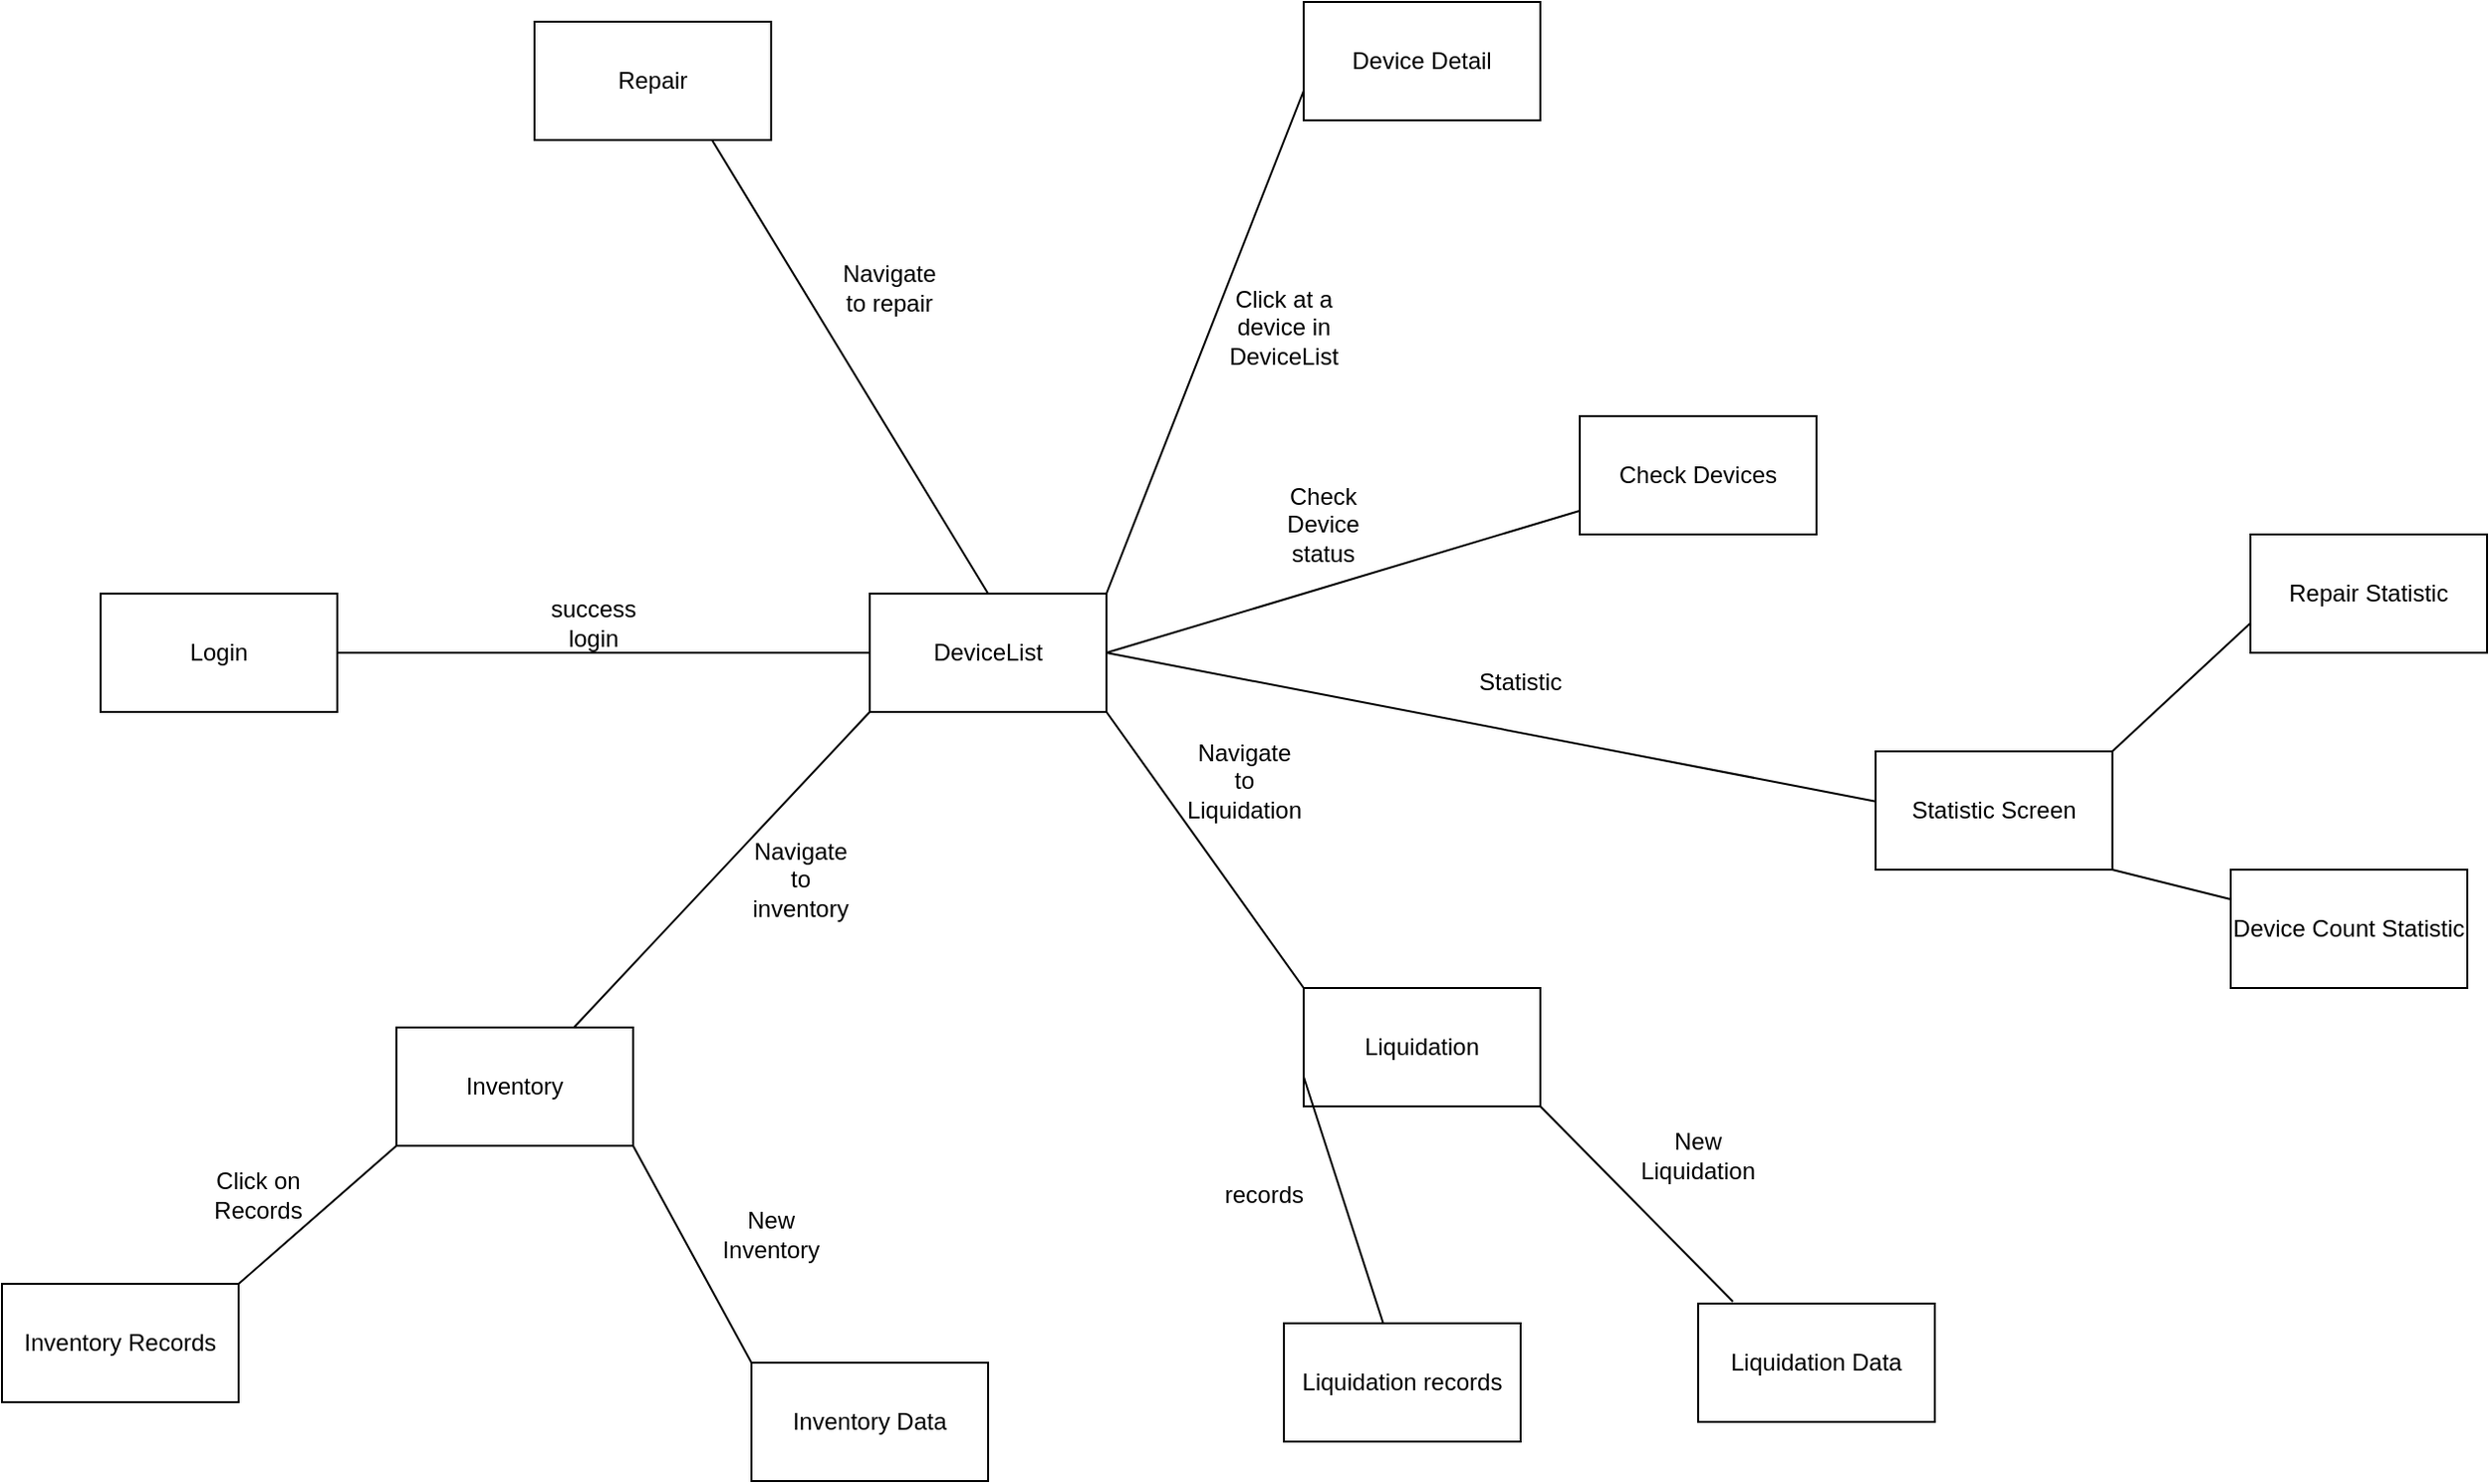<mxfile version="16.0.3" type="device"><diagram id="q_wka6amfM5qjxn90dOD" name="ScreenFlowDiagram"><mxGraphModel dx="1278" dy="1671" grid="1" gridSize="10" guides="1" tooltips="1" connect="1" arrows="1" fold="1" page="1" pageScale="1" pageWidth="850" pageHeight="1100" math="0" shadow="0"><root><mxCell id="0"/><mxCell id="1" parent="0"/><mxCell id="VtlkhCeMAb8sgrQyKUb2-1" value="Login" style="rounded=0;whiteSpace=wrap;html=1;" vertex="1" parent="1"><mxGeometry x="100" y="120" width="120" height="60" as="geometry"/></mxCell><mxCell id="VtlkhCeMAb8sgrQyKUb2-2" value="DeviceList" style="rounded=0;whiteSpace=wrap;html=1;" vertex="1" parent="1"><mxGeometry x="490" y="120" width="120" height="60" as="geometry"/></mxCell><mxCell id="VtlkhCeMAb8sgrQyKUb2-3" value="" style="endArrow=none;html=1;rounded=0;exitX=1;exitY=0.5;exitDx=0;exitDy=0;entryX=0;entryY=0.5;entryDx=0;entryDy=0;" edge="1" parent="1" source="VtlkhCeMAb8sgrQyKUb2-1" target="VtlkhCeMAb8sgrQyKUb2-2"><mxGeometry width="50" height="50" relative="1" as="geometry"><mxPoint x="400" y="320" as="sourcePoint"/><mxPoint x="450" y="270" as="targetPoint"/></mxGeometry></mxCell><mxCell id="VtlkhCeMAb8sgrQyKUb2-4" value="success login" style="text;html=1;strokeColor=none;fillColor=none;align=center;verticalAlign=middle;whiteSpace=wrap;rounded=0;" vertex="1" parent="1"><mxGeometry x="320" y="120" width="60" height="30" as="geometry"/></mxCell><mxCell id="VtlkhCeMAb8sgrQyKUb2-5" value="Device Detail" style="rounded=0;whiteSpace=wrap;html=1;" vertex="1" parent="1"><mxGeometry x="710" y="-180" width="120" height="60" as="geometry"/></mxCell><mxCell id="VtlkhCeMAb8sgrQyKUb2-6" value="Repair" style="rounded=0;whiteSpace=wrap;html=1;" vertex="1" parent="1"><mxGeometry x="320" y="-170" width="120" height="60" as="geometry"/></mxCell><mxCell id="VtlkhCeMAb8sgrQyKUb2-7" value="" style="endArrow=none;html=1;rounded=0;exitX=0.5;exitY=0;exitDx=0;exitDy=0;entryX=0.75;entryY=1;entryDx=0;entryDy=0;" edge="1" parent="1" source="VtlkhCeMAb8sgrQyKUb2-2" target="VtlkhCeMAb8sgrQyKUb2-6"><mxGeometry width="50" height="50" relative="1" as="geometry"><mxPoint x="400" y="20" as="sourcePoint"/><mxPoint x="450" y="-30" as="targetPoint"/></mxGeometry></mxCell><mxCell id="VtlkhCeMAb8sgrQyKUb2-8" value="Navigate to repair" style="text;html=1;strokeColor=none;fillColor=none;align=center;verticalAlign=middle;whiteSpace=wrap;rounded=0;" vertex="1" parent="1"><mxGeometry x="470" y="-50" width="60" height="30" as="geometry"/></mxCell><mxCell id="VtlkhCeMAb8sgrQyKUb2-11" value="" style="endArrow=none;html=1;rounded=0;exitX=1;exitY=0;exitDx=0;exitDy=0;entryX=0;entryY=0.75;entryDx=0;entryDy=0;" edge="1" parent="1" source="VtlkhCeMAb8sgrQyKUb2-2" target="VtlkhCeMAb8sgrQyKUb2-5"><mxGeometry width="50" height="50" relative="1" as="geometry"><mxPoint x="400" y="10" as="sourcePoint"/><mxPoint x="450" y="-40" as="targetPoint"/></mxGeometry></mxCell><mxCell id="VtlkhCeMAb8sgrQyKUb2-12" value="Click at a device in DeviceList" style="text;html=1;strokeColor=none;fillColor=none;align=center;verticalAlign=middle;whiteSpace=wrap;rounded=0;" vertex="1" parent="1"><mxGeometry x="670" y="-30" width="60" height="30" as="geometry"/></mxCell><mxCell id="VtlkhCeMAb8sgrQyKUb2-17" value="Inventory" style="rounded=0;whiteSpace=wrap;html=1;" vertex="1" parent="1"><mxGeometry x="250" y="340" width="120" height="60" as="geometry"/></mxCell><mxCell id="VtlkhCeMAb8sgrQyKUb2-18" value="" style="endArrow=none;html=1;rounded=0;entryX=0;entryY=1;entryDx=0;entryDy=0;exitX=0.75;exitY=0;exitDx=0;exitDy=0;" edge="1" parent="1" source="VtlkhCeMAb8sgrQyKUb2-17" target="VtlkhCeMAb8sgrQyKUb2-2"><mxGeometry width="50" height="50" relative="1" as="geometry"><mxPoint x="400" y="420" as="sourcePoint"/><mxPoint x="450" y="370" as="targetPoint"/></mxGeometry></mxCell><mxCell id="VtlkhCeMAb8sgrQyKUb2-20" value="Navigate to inventory" style="text;html=1;strokeColor=none;fillColor=none;align=center;verticalAlign=middle;whiteSpace=wrap;rounded=0;" vertex="1" parent="1"><mxGeometry x="425" y="250" width="60" height="30" as="geometry"/></mxCell><mxCell id="VtlkhCeMAb8sgrQyKUb2-21" value="Inventory Data" style="rounded=0;whiteSpace=wrap;html=1;" vertex="1" parent="1"><mxGeometry x="430" y="510" width="120" height="60" as="geometry"/></mxCell><mxCell id="VtlkhCeMAb8sgrQyKUb2-22" value="" style="endArrow=none;html=1;rounded=0;exitX=0;exitY=0;exitDx=0;exitDy=0;entryX=1;entryY=1;entryDx=0;entryDy=0;" edge="1" parent="1" source="VtlkhCeMAb8sgrQyKUb2-21" target="VtlkhCeMAb8sgrQyKUb2-17"><mxGeometry width="50" height="50" relative="1" as="geometry"><mxPoint x="400" y="380" as="sourcePoint"/><mxPoint x="450" y="330" as="targetPoint"/></mxGeometry></mxCell><mxCell id="VtlkhCeMAb8sgrQyKUb2-23" value="New Inventory" style="text;html=1;strokeColor=none;fillColor=none;align=center;verticalAlign=middle;whiteSpace=wrap;rounded=0;" vertex="1" parent="1"><mxGeometry x="410" y="430" width="60" height="30" as="geometry"/></mxCell><mxCell id="VtlkhCeMAb8sgrQyKUb2-24" value="Click on Records" style="text;html=1;strokeColor=none;fillColor=none;align=center;verticalAlign=middle;whiteSpace=wrap;rounded=0;" vertex="1" parent="1"><mxGeometry x="150" y="410" width="60" height="30" as="geometry"/></mxCell><mxCell id="VtlkhCeMAb8sgrQyKUb2-25" value="Inventory Records" style="rounded=0;whiteSpace=wrap;html=1;" vertex="1" parent="1"><mxGeometry x="50" y="470" width="120" height="60" as="geometry"/></mxCell><mxCell id="VtlkhCeMAb8sgrQyKUb2-26" value="" style="endArrow=none;html=1;rounded=0;exitX=1;exitY=0;exitDx=0;exitDy=0;entryX=0;entryY=1;entryDx=0;entryDy=0;" edge="1" parent="1" source="VtlkhCeMAb8sgrQyKUb2-25" target="VtlkhCeMAb8sgrQyKUb2-17"><mxGeometry width="50" height="50" relative="1" as="geometry"><mxPoint x="400" y="370" as="sourcePoint"/><mxPoint x="450" y="320" as="targetPoint"/></mxGeometry></mxCell><mxCell id="VtlkhCeMAb8sgrQyKUb2-28" value="Liquidation" style="rounded=0;whiteSpace=wrap;html=1;" vertex="1" parent="1"><mxGeometry x="710" y="320" width="120" height="60" as="geometry"/></mxCell><mxCell id="VtlkhCeMAb8sgrQyKUb2-30" value="" style="endArrow=none;html=1;rounded=0;entryX=1;entryY=1;entryDx=0;entryDy=0;exitX=0;exitY=0;exitDx=0;exitDy=0;" edge="1" parent="1" source="VtlkhCeMAb8sgrQyKUb2-28" target="VtlkhCeMAb8sgrQyKUb2-2"><mxGeometry width="50" height="50" relative="1" as="geometry"><mxPoint x="400" y="370" as="sourcePoint"/><mxPoint x="450" y="320" as="targetPoint"/></mxGeometry></mxCell><mxCell id="VtlkhCeMAb8sgrQyKUb2-31" value="Navigate to Liquidation" style="text;html=1;strokeColor=none;fillColor=none;align=center;verticalAlign=middle;whiteSpace=wrap;rounded=0;" vertex="1" parent="1"><mxGeometry x="650" y="200" width="60" height="30" as="geometry"/></mxCell><mxCell id="VtlkhCeMAb8sgrQyKUb2-32" value="Liquidation Data" style="rounded=0;whiteSpace=wrap;html=1;" vertex="1" parent="1"><mxGeometry x="910" y="480" width="120" height="60" as="geometry"/></mxCell><mxCell id="VtlkhCeMAb8sgrQyKUb2-33" value="" style="endArrow=none;html=1;rounded=0;entryX=1;entryY=1;entryDx=0;entryDy=0;exitX=0.147;exitY=-0.017;exitDx=0;exitDy=0;exitPerimeter=0;" edge="1" parent="1" source="VtlkhCeMAb8sgrQyKUb2-32" target="VtlkhCeMAb8sgrQyKUb2-28"><mxGeometry width="50" height="50" relative="1" as="geometry"><mxPoint x="400" y="350" as="sourcePoint"/><mxPoint x="450" y="300" as="targetPoint"/></mxGeometry></mxCell><mxCell id="VtlkhCeMAb8sgrQyKUb2-34" value="New Liquidation" style="text;html=1;strokeColor=none;fillColor=none;align=center;verticalAlign=middle;whiteSpace=wrap;rounded=0;" vertex="1" parent="1"><mxGeometry x="880" y="390" width="60" height="30" as="geometry"/></mxCell><mxCell id="VtlkhCeMAb8sgrQyKUb2-35" value="Liquidation records" style="rounded=0;whiteSpace=wrap;html=1;" vertex="1" parent="1"><mxGeometry x="700" y="490" width="120" height="60" as="geometry"/></mxCell><mxCell id="VtlkhCeMAb8sgrQyKUb2-36" value="" style="endArrow=none;html=1;rounded=0;entryX=0;entryY=0.75;entryDx=0;entryDy=0;" edge="1" parent="1" source="VtlkhCeMAb8sgrQyKUb2-35" target="VtlkhCeMAb8sgrQyKUb2-28"><mxGeometry width="50" height="50" relative="1" as="geometry"><mxPoint x="400" y="350" as="sourcePoint"/><mxPoint x="450" y="300" as="targetPoint"/></mxGeometry></mxCell><mxCell id="VtlkhCeMAb8sgrQyKUb2-37" value="records" style="text;html=1;strokeColor=none;fillColor=none;align=center;verticalAlign=middle;whiteSpace=wrap;rounded=0;" vertex="1" parent="1"><mxGeometry x="660" y="410" width="60" height="30" as="geometry"/></mxCell><mxCell id="VtlkhCeMAb8sgrQyKUb2-38" value="Check Devices" style="rounded=0;whiteSpace=wrap;html=1;" vertex="1" parent="1"><mxGeometry x="850" y="30" width="120" height="60" as="geometry"/></mxCell><mxCell id="VtlkhCeMAb8sgrQyKUb2-39" value="" style="endArrow=none;html=1;rounded=0;entryX=1;entryY=0.5;entryDx=0;entryDy=0;" edge="1" parent="1" source="VtlkhCeMAb8sgrQyKUb2-38" target="VtlkhCeMAb8sgrQyKUb2-2"><mxGeometry width="50" height="50" relative="1" as="geometry"><mxPoint x="570" y="200" as="sourcePoint"/><mxPoint x="620" y="150" as="targetPoint"/></mxGeometry></mxCell><mxCell id="VtlkhCeMAb8sgrQyKUb2-40" value="Check Device status" style="text;html=1;strokeColor=none;fillColor=none;align=center;verticalAlign=middle;whiteSpace=wrap;rounded=0;" vertex="1" parent="1"><mxGeometry x="690" y="70" width="60" height="30" as="geometry"/></mxCell><mxCell id="VtlkhCeMAb8sgrQyKUb2-45" value="" style="endArrow=none;html=1;rounded=0;exitX=1;exitY=0.5;exitDx=0;exitDy=0;" edge="1" parent="1" source="VtlkhCeMAb8sgrQyKUb2-2"><mxGeometry width="50" height="50" relative="1" as="geometry"><mxPoint x="570" y="180" as="sourcePoint"/><mxPoint x="1020" y="229.205" as="targetPoint"/></mxGeometry></mxCell><mxCell id="VtlkhCeMAb8sgrQyKUb2-48" value="Statistic" style="text;html=1;strokeColor=none;fillColor=none;align=center;verticalAlign=middle;whiteSpace=wrap;rounded=0;" vertex="1" parent="1"><mxGeometry x="790" y="150" width="60" height="30" as="geometry"/></mxCell><mxCell id="VtlkhCeMAb8sgrQyKUb2-49" value="Statistic Screen" style="rounded=0;whiteSpace=wrap;html=1;" vertex="1" parent="1"><mxGeometry x="1000" y="200" width="120" height="60" as="geometry"/></mxCell><mxCell id="VtlkhCeMAb8sgrQyKUb2-50" value="Repair Statistic" style="rounded=0;whiteSpace=wrap;html=1;" vertex="1" parent="1"><mxGeometry x="1190" y="90" width="120" height="60" as="geometry"/></mxCell><mxCell id="VtlkhCeMAb8sgrQyKUb2-51" value="" style="endArrow=none;html=1;rounded=0;entryX=1;entryY=0;entryDx=0;entryDy=0;exitX=0;exitY=0.75;exitDx=0;exitDy=0;" edge="1" parent="1" source="VtlkhCeMAb8sgrQyKUb2-50" target="VtlkhCeMAb8sgrQyKUb2-49"><mxGeometry width="50" height="50" relative="1" as="geometry"><mxPoint x="820" y="330" as="sourcePoint"/><mxPoint x="870" y="280" as="targetPoint"/></mxGeometry></mxCell><mxCell id="VtlkhCeMAb8sgrQyKUb2-52" value="Device Count Statistic" style="rounded=0;whiteSpace=wrap;html=1;" vertex="1" parent="1"><mxGeometry x="1180" y="260" width="120" height="60" as="geometry"/></mxCell><mxCell id="VtlkhCeMAb8sgrQyKUb2-53" value="" style="endArrow=none;html=1;rounded=0;entryX=1;entryY=1;entryDx=0;entryDy=0;exitX=0;exitY=0.25;exitDx=0;exitDy=0;" edge="1" parent="1" source="VtlkhCeMAb8sgrQyKUb2-52" target="VtlkhCeMAb8sgrQyKUb2-49"><mxGeometry width="50" height="50" relative="1" as="geometry"><mxPoint x="820" y="320" as="sourcePoint"/><mxPoint x="870" y="270" as="targetPoint"/></mxGeometry></mxCell></root></mxGraphModel></diagram></mxfile>